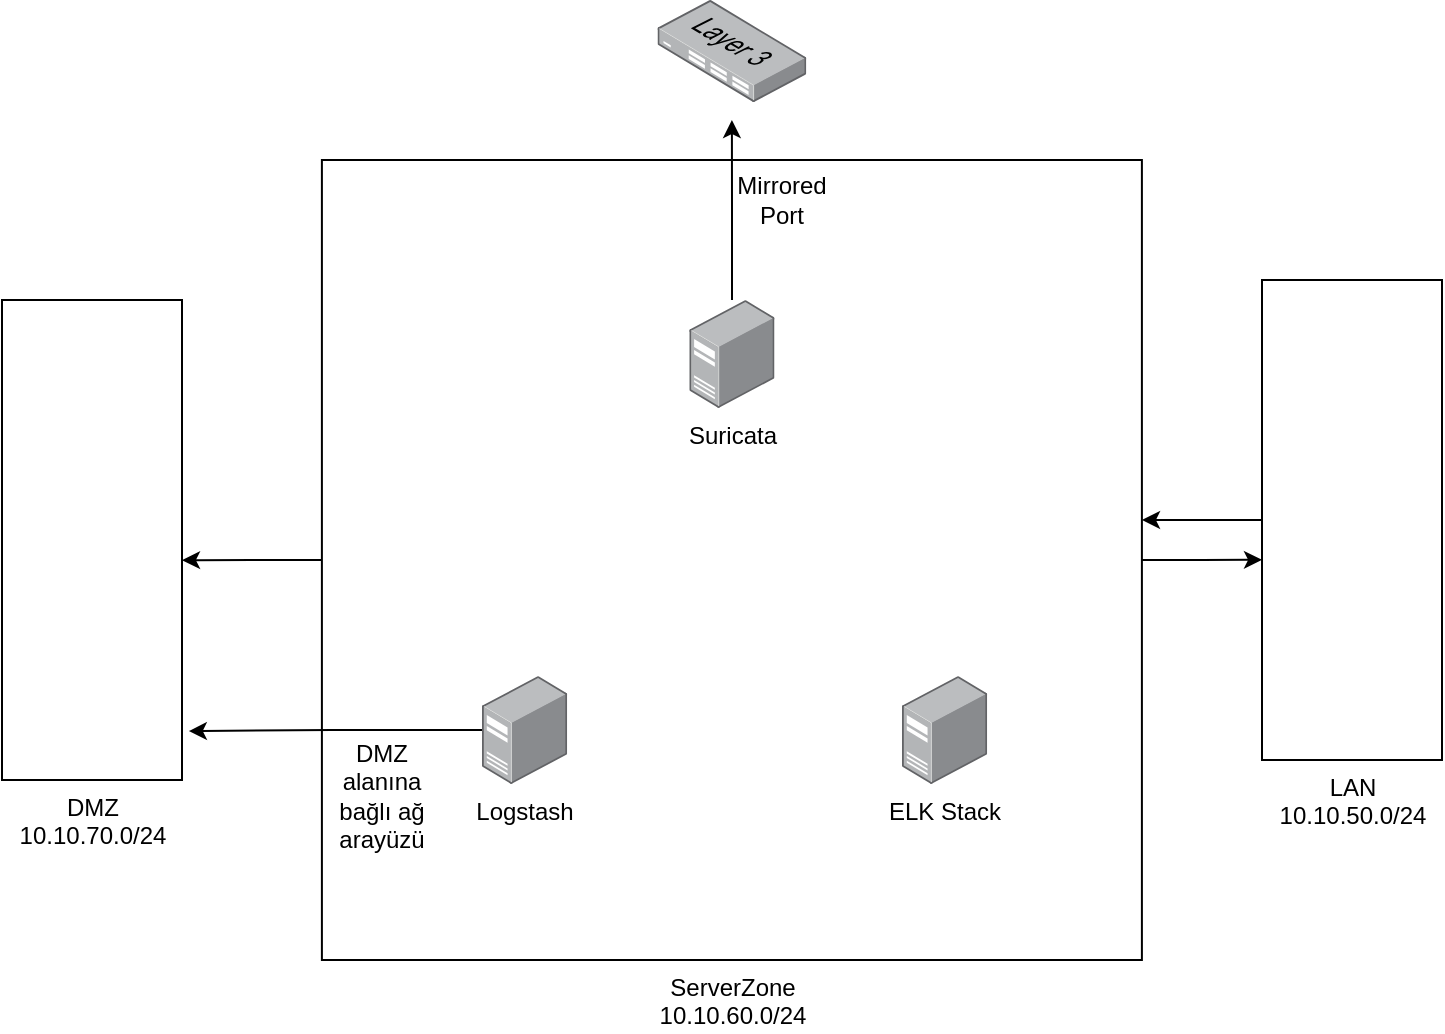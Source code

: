 <mxfile version="14.5.8"><diagram id="FLJrOizxjOzSgyM0Dl3S" name="Page-1"><mxGraphModel dx="1178" dy="658" grid="1" gridSize="10" guides="1" tooltips="1" connect="1" arrows="1" fold="1" page="1" pageScale="1" pageWidth="827" pageHeight="1169" math="0" shadow="0"><root><mxCell id="0"/><mxCell id="1" parent="0"/><mxCell id="7ThP0-JXP8XMw354Bx22-51" style="edgeStyle=orthogonalEdgeStyle;rounded=0;orthogonalLoop=1;jettySize=auto;html=1;entryX=0;entryY=0.583;entryDx=0;entryDy=0;entryPerimeter=0;" edge="1" parent="1" source="7ThP0-JXP8XMw354Bx22-9" target="7ThP0-JXP8XMw354Bx22-41"><mxGeometry relative="1" as="geometry"/></mxCell><mxCell id="7ThP0-JXP8XMw354Bx22-53" style="edgeStyle=orthogonalEdgeStyle;rounded=0;orthogonalLoop=1;jettySize=auto;html=1;entryX=1;entryY=0.542;entryDx=0;entryDy=0;entryPerimeter=0;" edge="1" parent="1" source="7ThP0-JXP8XMw354Bx22-9" target="7ThP0-JXP8XMw354Bx22-40"><mxGeometry relative="1" as="geometry"/></mxCell><mxCell id="7ThP0-JXP8XMw354Bx22-9" value="&lt;div&gt;ServerZone&lt;/div&gt;&lt;div&gt;10.10.60.0/24&lt;br&gt;&lt;/div&gt;" style="verticalLabelPosition=bottom;verticalAlign=top;html=1;shape=mxgraph.basic.rect;fillColor2=none;strokeWidth=1;size=20;indent=5;fillColor=none;" vertex="1" parent="1"><mxGeometry x="219.95" y="300" width="410" height="400" as="geometry"/></mxCell><mxCell id="7ThP0-JXP8XMw354Bx22-38" style="edgeStyle=orthogonalEdgeStyle;rounded=0;orthogonalLoop=1;jettySize=auto;html=1;" edge="1" parent="1" source="7ThP0-JXP8XMw354Bx22-12"><mxGeometry relative="1" as="geometry"><mxPoint x="424.95" y="280" as="targetPoint"/></mxGeometry></mxCell><mxCell id="7ThP0-JXP8XMw354Bx22-12" value="&lt;div&gt;Suricata&lt;/div&gt;" style="points=[];aspect=fixed;html=1;align=center;shadow=0;dashed=0;image;image=img/lib/allied_telesis/computer_and_terminals/Server_Desktop.svg;" vertex="1" parent="1"><mxGeometry x="403.65" y="370" width="42.6" height="54" as="geometry"/></mxCell><mxCell id="7ThP0-JXP8XMw354Bx22-54" style="edgeStyle=orthogonalEdgeStyle;rounded=0;orthogonalLoop=1;jettySize=auto;html=1;entryX=1.038;entryY=0.898;entryDx=0;entryDy=0;entryPerimeter=0;" edge="1" parent="1" source="7ThP0-JXP8XMw354Bx22-13" target="7ThP0-JXP8XMw354Bx22-40"><mxGeometry relative="1" as="geometry"/></mxCell><mxCell id="7ThP0-JXP8XMw354Bx22-13" value="Logstash" style="points=[];aspect=fixed;html=1;align=center;shadow=0;dashed=0;image;image=img/lib/allied_telesis/computer_and_terminals/Server_Desktop.svg;" vertex="1" parent="1"><mxGeometry x="300.0" y="558" width="42.6" height="54" as="geometry"/></mxCell><mxCell id="7ThP0-JXP8XMw354Bx22-28" value="ELK Stack" style="points=[];aspect=fixed;html=1;align=center;shadow=0;dashed=0;image;image=img/lib/allied_telesis/computer_and_terminals/Server_Desktop.svg;" vertex="1" parent="1"><mxGeometry x="510.0" y="558" width="42.6" height="54" as="geometry"/></mxCell><mxCell id="7ThP0-JXP8XMw354Bx22-40" value="&lt;div&gt;DMZ&lt;br&gt;&lt;/div&gt;&lt;div&gt;10.10.70.0/24&lt;br&gt;&lt;/div&gt;" style="verticalLabelPosition=bottom;verticalAlign=top;html=1;shape=mxgraph.basic.rect;fillColor2=none;strokeWidth=1;size=20;indent=5;fillColor=none;" vertex="1" parent="1"><mxGeometry x="60" y="370" width="90" height="240" as="geometry"/></mxCell><mxCell id="7ThP0-JXP8XMw354Bx22-52" style="edgeStyle=orthogonalEdgeStyle;rounded=0;orthogonalLoop=1;jettySize=auto;html=1;" edge="1" parent="1" source="7ThP0-JXP8XMw354Bx22-41"><mxGeometry relative="1" as="geometry"><mxPoint x="630" y="480" as="targetPoint"/></mxGeometry></mxCell><mxCell id="7ThP0-JXP8XMw354Bx22-41" value="&lt;div&gt;LAN&lt;br&gt;&lt;/div&gt;&lt;div&gt;10.10.50.0/24&lt;br&gt;&lt;/div&gt;" style="verticalLabelPosition=bottom;verticalAlign=top;html=1;shape=mxgraph.basic.rect;fillColor2=none;strokeWidth=1;size=20;indent=5;fillColor=none;" vertex="1" parent="1"><mxGeometry x="690" y="360" width="90" height="240" as="geometry"/></mxCell><mxCell id="7ThP0-JXP8XMw354Bx22-48" value="&lt;div&gt;DMZ alanına bağlı ağ arayüzü&lt;/div&gt;" style="text;html=1;strokeColor=none;fillColor=none;align=center;verticalAlign=middle;whiteSpace=wrap;rounded=0;" vertex="1" parent="1"><mxGeometry x="230" y="585" width="40" height="65" as="geometry"/></mxCell><mxCell id="7ThP0-JXP8XMw354Bx22-49" value="" style="points=[];aspect=fixed;html=1;align=center;shadow=0;dashed=0;image;image=img/lib/allied_telesis/switch/Switch_24_port_L3.svg;fillColor=none;" vertex="1" parent="1"><mxGeometry x="387.75" y="220" width="74.4" height="51" as="geometry"/></mxCell><mxCell id="7ThP0-JXP8XMw354Bx22-50" value="Mirrored Port" style="text;html=1;strokeColor=none;fillColor=none;align=center;verticalAlign=middle;whiteSpace=wrap;rounded=0;" vertex="1" parent="1"><mxGeometry x="430" y="310" width="40" height="20" as="geometry"/></mxCell></root></mxGraphModel></diagram></mxfile>